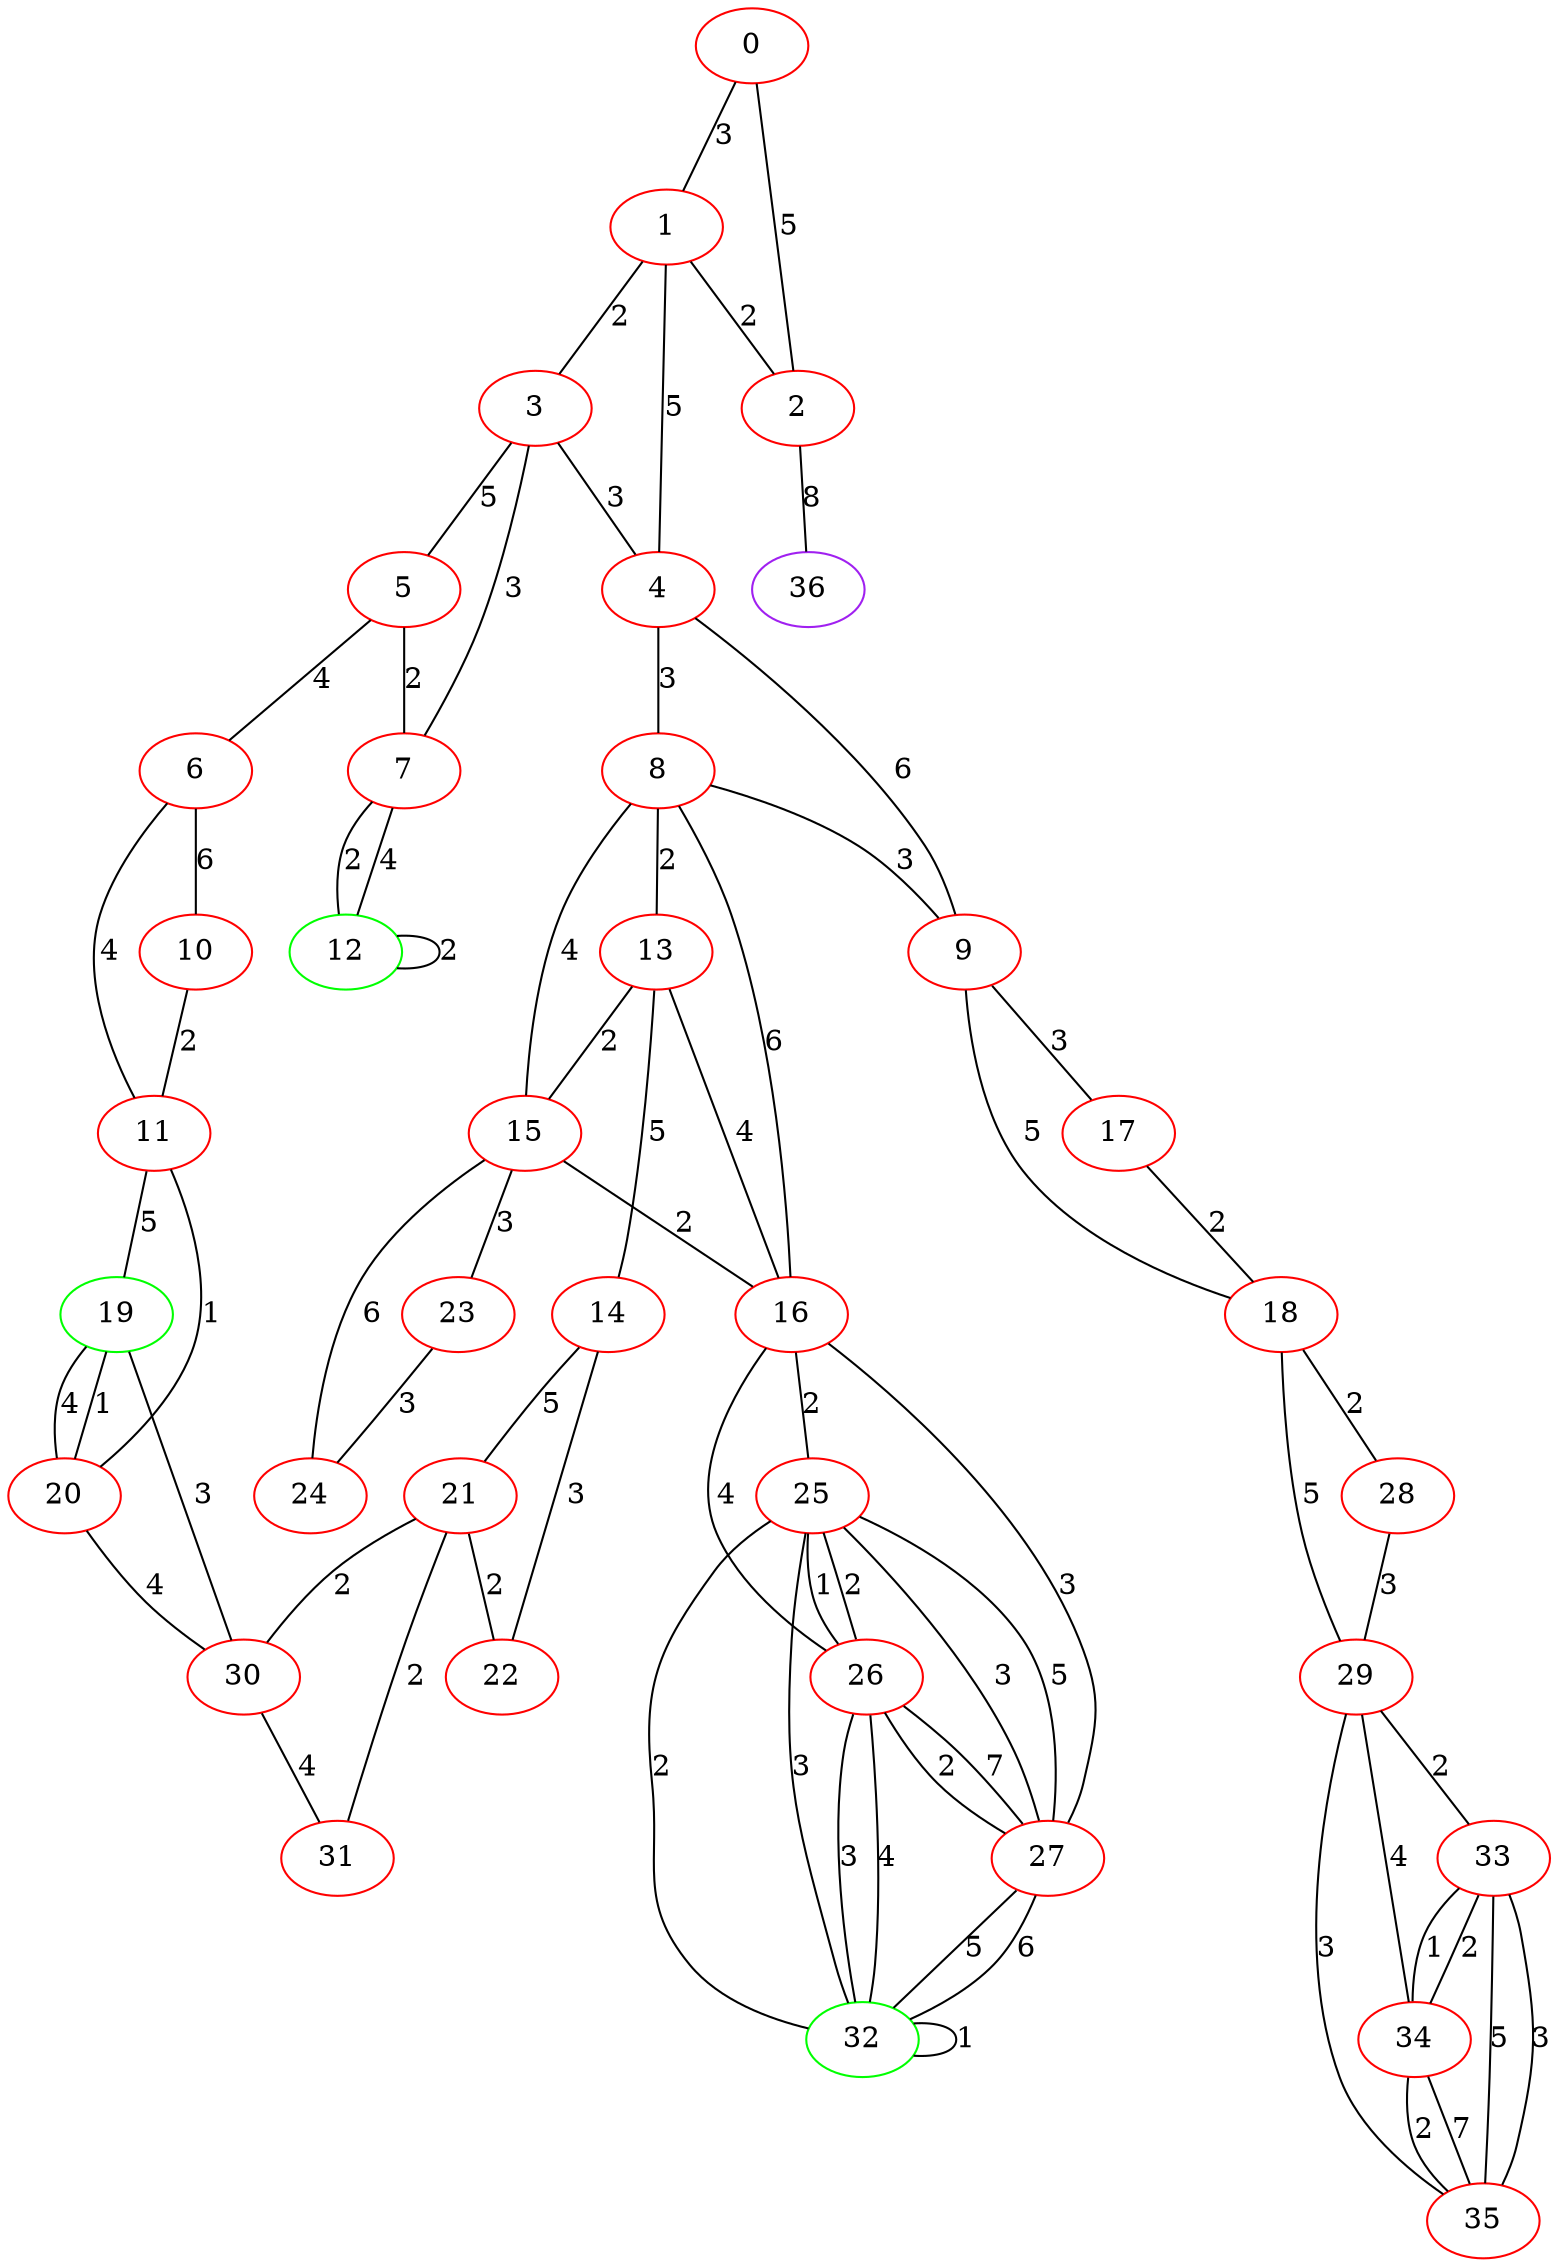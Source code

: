 graph "" {
0 [color=red, weight=1];
1 [color=red, weight=1];
2 [color=red, weight=1];
3 [color=red, weight=1];
4 [color=red, weight=1];
5 [color=red, weight=1];
6 [color=red, weight=1];
7 [color=red, weight=1];
8 [color=red, weight=1];
9 [color=red, weight=1];
10 [color=red, weight=1];
11 [color=red, weight=1];
12 [color=green, weight=2];
13 [color=red, weight=1];
14 [color=red, weight=1];
15 [color=red, weight=1];
16 [color=red, weight=1];
17 [color=red, weight=1];
18 [color=red, weight=1];
19 [color=green, weight=2];
20 [color=red, weight=1];
21 [color=red, weight=1];
22 [color=red, weight=1];
23 [color=red, weight=1];
24 [color=red, weight=1];
25 [color=red, weight=1];
26 [color=red, weight=1];
27 [color=red, weight=1];
28 [color=red, weight=1];
29 [color=red, weight=1];
30 [color=red, weight=1];
31 [color=red, weight=1];
32 [color=green, weight=2];
33 [color=red, weight=1];
34 [color=red, weight=1];
35 [color=red, weight=1];
36 [color=purple, weight=4];
0 -- 1  [key=0, label=3];
0 -- 2  [key=0, label=5];
1 -- 2  [key=0, label=2];
1 -- 3  [key=0, label=2];
1 -- 4  [key=0, label=5];
2 -- 36  [key=0, label=8];
3 -- 4  [key=0, label=3];
3 -- 5  [key=0, label=5];
3 -- 7  [key=0, label=3];
4 -- 8  [key=0, label=3];
4 -- 9  [key=0, label=6];
5 -- 6  [key=0, label=4];
5 -- 7  [key=0, label=2];
6 -- 10  [key=0, label=6];
6 -- 11  [key=0, label=4];
7 -- 12  [key=0, label=4];
7 -- 12  [key=1, label=2];
8 -- 16  [key=0, label=6];
8 -- 9  [key=0, label=3];
8 -- 13  [key=0, label=2];
8 -- 15  [key=0, label=4];
9 -- 17  [key=0, label=3];
9 -- 18  [key=0, label=5];
10 -- 11  [key=0, label=2];
11 -- 19  [key=0, label=5];
11 -- 20  [key=0, label=1];
12 -- 12  [key=0, label=2];
13 -- 16  [key=0, label=4];
13 -- 14  [key=0, label=5];
13 -- 15  [key=0, label=2];
14 -- 22  [key=0, label=3];
14 -- 21  [key=0, label=5];
15 -- 16  [key=0, label=2];
15 -- 24  [key=0, label=6];
15 -- 23  [key=0, label=3];
16 -- 25  [key=0, label=2];
16 -- 26  [key=0, label=4];
16 -- 27  [key=0, label=3];
17 -- 18  [key=0, label=2];
18 -- 28  [key=0, label=2];
18 -- 29  [key=0, label=5];
19 -- 20  [key=0, label=1];
19 -- 20  [key=1, label=4];
19 -- 30  [key=0, label=3];
20 -- 30  [key=0, label=4];
21 -- 22  [key=0, label=2];
21 -- 30  [key=0, label=2];
21 -- 31  [key=0, label=2];
23 -- 24  [key=0, label=3];
25 -- 32  [key=0, label=2];
25 -- 32  [key=1, label=3];
25 -- 26  [key=0, label=1];
25 -- 26  [key=1, label=2];
25 -- 27  [key=0, label=3];
25 -- 27  [key=1, label=5];
26 -- 32  [key=0, label=3];
26 -- 32  [key=1, label=4];
26 -- 27  [key=0, label=2];
26 -- 27  [key=1, label=7];
27 -- 32  [key=0, label=5];
27 -- 32  [key=1, label=6];
28 -- 29  [key=0, label=3];
29 -- 33  [key=0, label=2];
29 -- 34  [key=0, label=4];
29 -- 35  [key=0, label=3];
30 -- 31  [key=0, label=4];
32 -- 32  [key=0, label=1];
33 -- 34  [key=0, label=2];
33 -- 34  [key=1, label=1];
33 -- 35  [key=0, label=5];
33 -- 35  [key=1, label=3];
34 -- 35  [key=0, label=7];
34 -- 35  [key=1, label=2];
}
